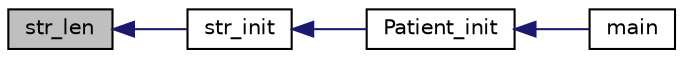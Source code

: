 digraph "str_len"
{
  edge [fontname="Helvetica",fontsize="10",labelfontname="Helvetica",labelfontsize="10"];
  node [fontname="Helvetica",fontsize="10",shape=record];
  rankdir="LR";
  Node6 [label="str_len",height=0.2,width=0.4,color="black", fillcolor="grey75", style="filled", fontcolor="black"];
  Node6 -> Node7 [dir="back",color="midnightblue",fontsize="10",style="solid",fontname="Helvetica"];
  Node7 [label="str_init",height=0.2,width=0.4,color="black", fillcolor="white", style="filled",URL="$d2/d1e/str__serialize_8h.html#a769b535ddda7f6922054a47e43b754ac",tooltip="Initialize a CString_t object. "];
  Node7 -> Node8 [dir="back",color="midnightblue",fontsize="10",style="solid",fontname="Helvetica"];
  Node8 [label="Patient_init",height=0.2,width=0.4,color="black", fillcolor="white", style="filled",URL="$dd/d30/patient_8h.html#a97be6a04d04ba45910d76007887e3d42",tooltip="Initialize the data structure which describes a Patient_t object. "];
  Node8 -> Node9 [dir="back",color="midnightblue",fontsize="10",style="solid",fontname="Helvetica"];
  Node9 [label="main",height=0.2,width=0.4,color="black", fillcolor="white", style="filled",URL="$d0/d29/main_8c.html#a36ab09f980217d70eda38d4c59d6eb2d"];
}
